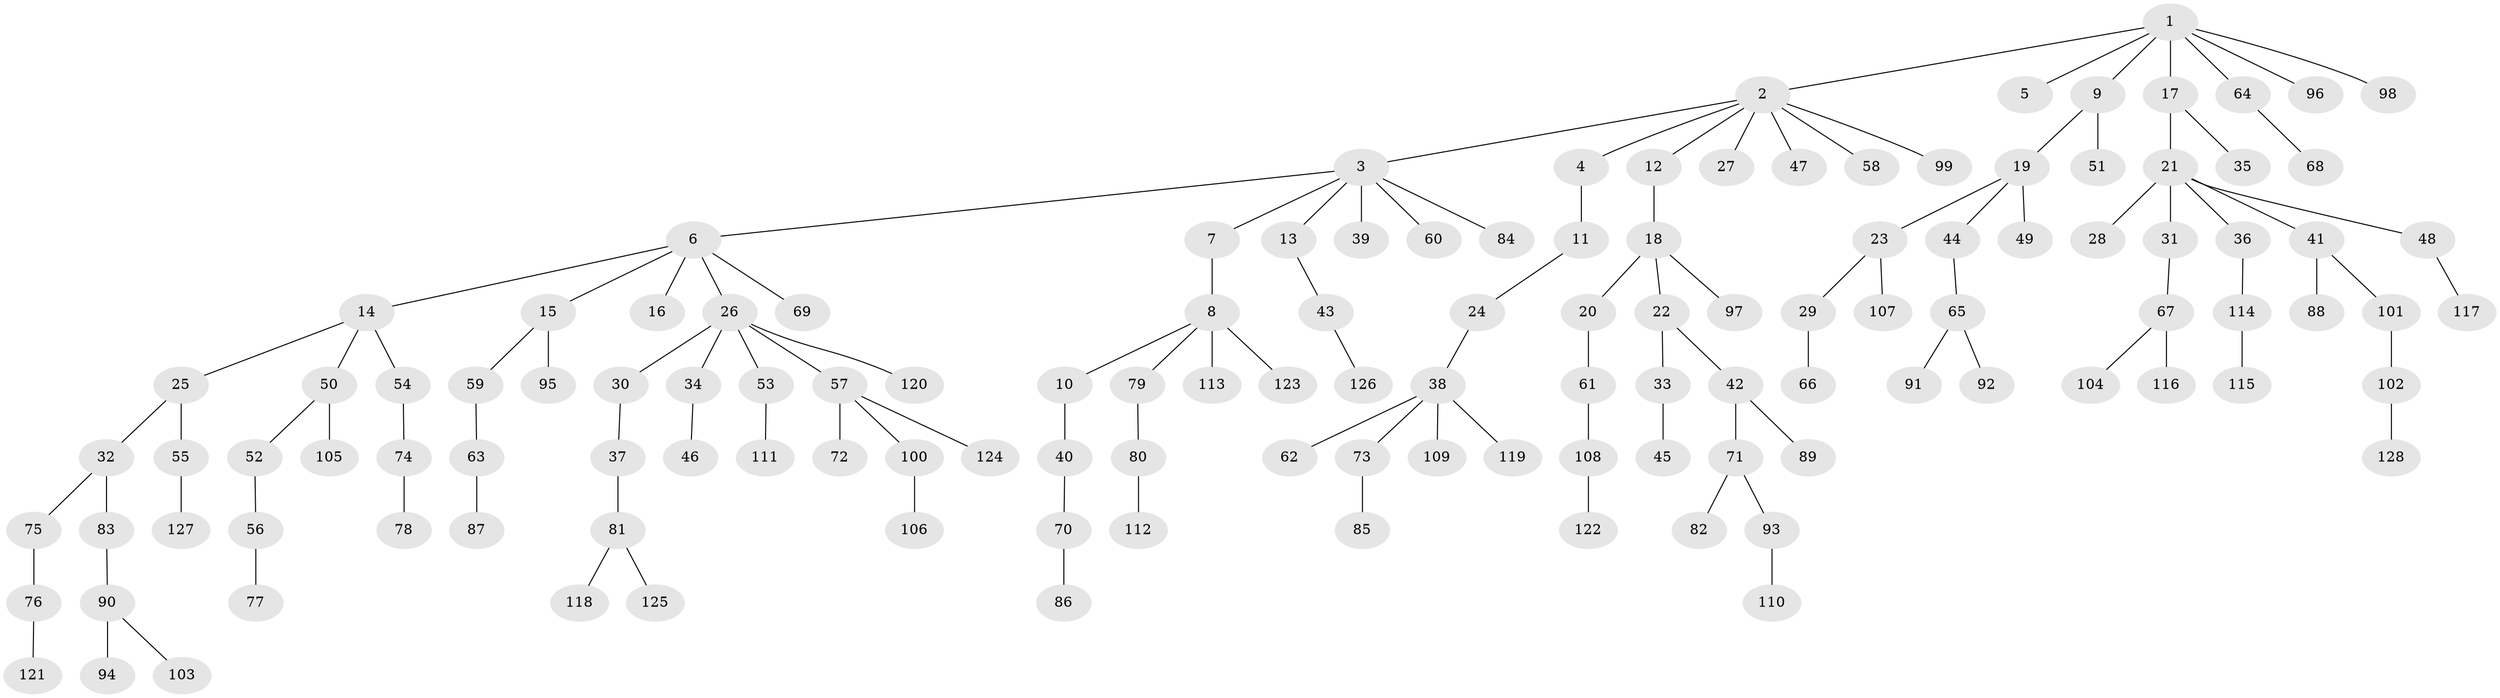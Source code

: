 // coarse degree distribution, {2: 0.18421052631578946, 1: 0.7105263157894737, 8: 0.02631578947368421, 6: 0.02631578947368421, 16: 0.02631578947368421, 3: 0.02631578947368421}
// Generated by graph-tools (version 1.1) at 2025/56/03/04/25 21:56:19]
// undirected, 128 vertices, 127 edges
graph export_dot {
graph [start="1"]
  node [color=gray90,style=filled];
  1;
  2;
  3;
  4;
  5;
  6;
  7;
  8;
  9;
  10;
  11;
  12;
  13;
  14;
  15;
  16;
  17;
  18;
  19;
  20;
  21;
  22;
  23;
  24;
  25;
  26;
  27;
  28;
  29;
  30;
  31;
  32;
  33;
  34;
  35;
  36;
  37;
  38;
  39;
  40;
  41;
  42;
  43;
  44;
  45;
  46;
  47;
  48;
  49;
  50;
  51;
  52;
  53;
  54;
  55;
  56;
  57;
  58;
  59;
  60;
  61;
  62;
  63;
  64;
  65;
  66;
  67;
  68;
  69;
  70;
  71;
  72;
  73;
  74;
  75;
  76;
  77;
  78;
  79;
  80;
  81;
  82;
  83;
  84;
  85;
  86;
  87;
  88;
  89;
  90;
  91;
  92;
  93;
  94;
  95;
  96;
  97;
  98;
  99;
  100;
  101;
  102;
  103;
  104;
  105;
  106;
  107;
  108;
  109;
  110;
  111;
  112;
  113;
  114;
  115;
  116;
  117;
  118;
  119;
  120;
  121;
  122;
  123;
  124;
  125;
  126;
  127;
  128;
  1 -- 2;
  1 -- 5;
  1 -- 9;
  1 -- 17;
  1 -- 64;
  1 -- 96;
  1 -- 98;
  2 -- 3;
  2 -- 4;
  2 -- 12;
  2 -- 27;
  2 -- 47;
  2 -- 58;
  2 -- 99;
  3 -- 6;
  3 -- 7;
  3 -- 13;
  3 -- 39;
  3 -- 60;
  3 -- 84;
  4 -- 11;
  6 -- 14;
  6 -- 15;
  6 -- 16;
  6 -- 26;
  6 -- 69;
  7 -- 8;
  8 -- 10;
  8 -- 79;
  8 -- 113;
  8 -- 123;
  9 -- 19;
  9 -- 51;
  10 -- 40;
  11 -- 24;
  12 -- 18;
  13 -- 43;
  14 -- 25;
  14 -- 50;
  14 -- 54;
  15 -- 59;
  15 -- 95;
  17 -- 21;
  17 -- 35;
  18 -- 20;
  18 -- 22;
  18 -- 97;
  19 -- 23;
  19 -- 44;
  19 -- 49;
  20 -- 61;
  21 -- 28;
  21 -- 31;
  21 -- 36;
  21 -- 41;
  21 -- 48;
  22 -- 33;
  22 -- 42;
  23 -- 29;
  23 -- 107;
  24 -- 38;
  25 -- 32;
  25 -- 55;
  26 -- 30;
  26 -- 34;
  26 -- 53;
  26 -- 57;
  26 -- 120;
  29 -- 66;
  30 -- 37;
  31 -- 67;
  32 -- 75;
  32 -- 83;
  33 -- 45;
  34 -- 46;
  36 -- 114;
  37 -- 81;
  38 -- 62;
  38 -- 73;
  38 -- 109;
  38 -- 119;
  40 -- 70;
  41 -- 88;
  41 -- 101;
  42 -- 71;
  42 -- 89;
  43 -- 126;
  44 -- 65;
  48 -- 117;
  50 -- 52;
  50 -- 105;
  52 -- 56;
  53 -- 111;
  54 -- 74;
  55 -- 127;
  56 -- 77;
  57 -- 72;
  57 -- 100;
  57 -- 124;
  59 -- 63;
  61 -- 108;
  63 -- 87;
  64 -- 68;
  65 -- 91;
  65 -- 92;
  67 -- 104;
  67 -- 116;
  70 -- 86;
  71 -- 82;
  71 -- 93;
  73 -- 85;
  74 -- 78;
  75 -- 76;
  76 -- 121;
  79 -- 80;
  80 -- 112;
  81 -- 118;
  81 -- 125;
  83 -- 90;
  90 -- 94;
  90 -- 103;
  93 -- 110;
  100 -- 106;
  101 -- 102;
  102 -- 128;
  108 -- 122;
  114 -- 115;
}
